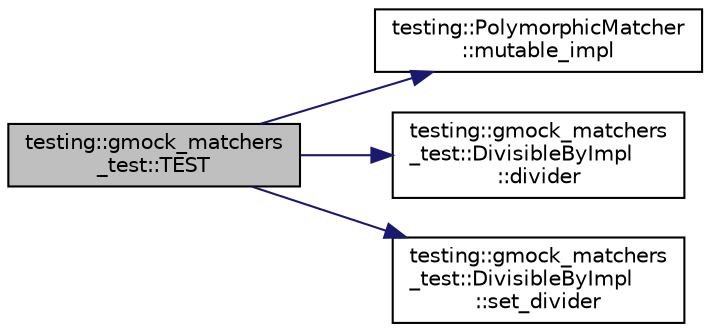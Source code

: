 digraph "testing::gmock_matchers_test::TEST"
{
  edge [fontname="Helvetica",fontsize="10",labelfontname="Helvetica",labelfontsize="10"];
  node [fontname="Helvetica",fontsize="10",shape=record];
  rankdir="LR";
  Node1822 [label="testing::gmock_matchers\l_test::TEST",height=0.2,width=0.4,color="black", fillcolor="grey75", style="filled", fontcolor="black"];
  Node1822 -> Node1823 [color="midnightblue",fontsize="10",style="solid",fontname="Helvetica"];
  Node1823 [label="testing::PolymorphicMatcher\l::mutable_impl",height=0.2,width=0.4,color="black", fillcolor="white", style="filled",URL="$da/d19/classtesting_1_1_polymorphic_matcher.html#a3b7227b1f5c203efd47d393b781b317c"];
  Node1822 -> Node1824 [color="midnightblue",fontsize="10",style="solid",fontname="Helvetica"];
  Node1824 [label="testing::gmock_matchers\l_test::DivisibleByImpl\l::divider",height=0.2,width=0.4,color="black", fillcolor="white", style="filled",URL="$de/dac/classtesting_1_1gmock__matchers__test_1_1_divisible_by_impl.html#afaf102bc25623966dd11805b62e42321"];
  Node1822 -> Node1825 [color="midnightblue",fontsize="10",style="solid",fontname="Helvetica"];
  Node1825 [label="testing::gmock_matchers\l_test::DivisibleByImpl\l::set_divider",height=0.2,width=0.4,color="black", fillcolor="white", style="filled",URL="$de/dac/classtesting_1_1gmock__matchers__test_1_1_divisible_by_impl.html#a86c8787ab835bc84a9ad7e3931d644cc"];
}
